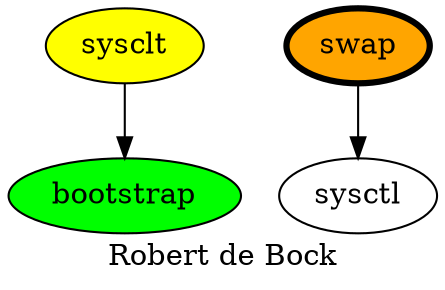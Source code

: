 digraph PhiloDilemma {
  label = "Robert de Bock" ;
  overlap=false
  {
    bootstrap [fillcolor=green style=filled]
    sysclt [fillcolor=yellow style=filled]
    swap [fillcolor=orange style=filled penwidth=3]
  }
  swap -> sysctl
  sysclt -> bootstrap
}
